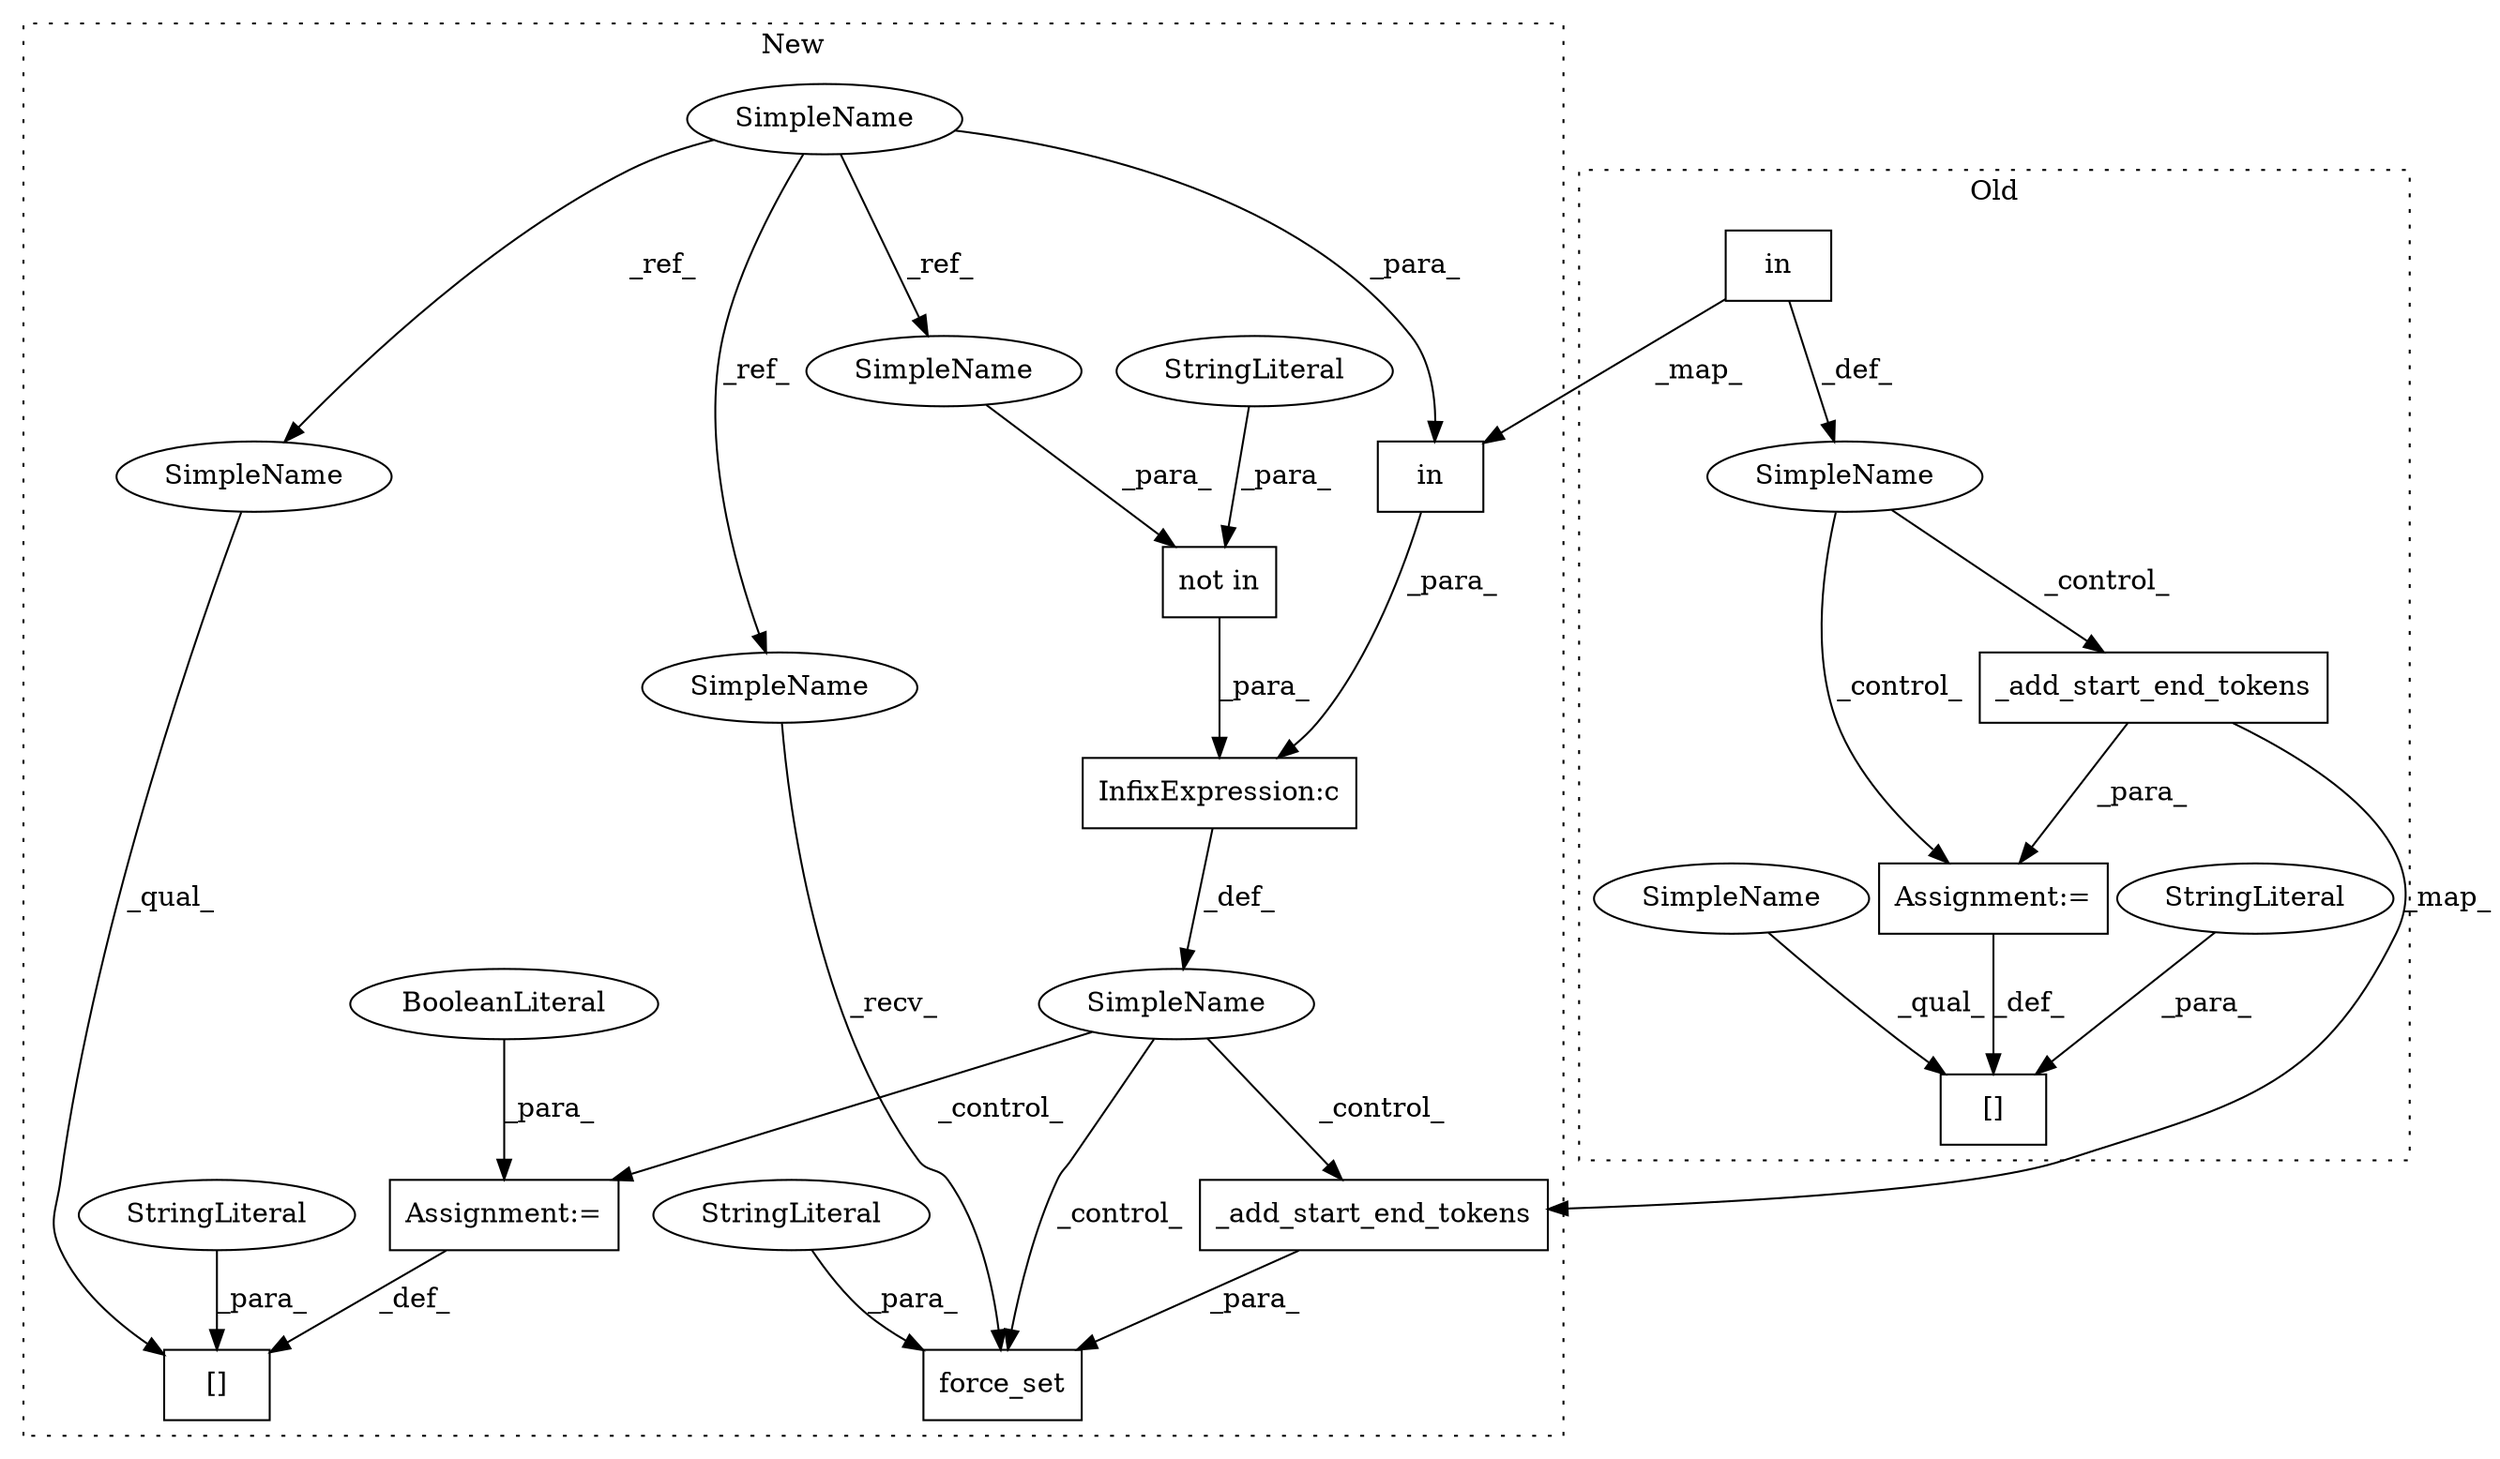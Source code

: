 digraph G {
subgraph cluster0 {
1 [label="[]" a="2" s="2602,2616" l="4,1" shape="box"];
4 [label="StringLiteral" a="45" s="2606" l="10" shape="ellipse"];
5 [label="Assignment:=" a="7" s="2617" l="1" shape="box"];
15 [label="_add_start_end_tokens" a="32" s="2623,2670" l="22,1" shape="box"];
17 [label="in" a="105" s="2575" l="17" shape="box"];
19 [label="SimpleName" a="42" s="" l="" shape="ellipse"];
23 [label="SimpleName" a="42" s="2602" l="3" shape="ellipse"];
label = "Old";
style="dotted";
}
subgraph cluster1 {
2 [label="force_set" a="32" s="2653,2727" l="10,1" shape="box"];
3 [label="StringLiteral" a="45" s="2663" l="10" shape="ellipse"];
6 [label="SimpleName" a="42" s="2523" l="3" shape="ellipse"];
7 [label="[]" a="2" s="2736,2764" l="4,1" shape="box"];
8 [label="not in" a="108" s="2603" l="35" shape="box"];
9 [label="SimpleName" a="42" s="" l="" shape="ellipse"];
10 [label="Assignment:=" a="7" s="2765" l="1" shape="box"];
11 [label="BooleanLiteral" a="9" s="2766" l="4" shape="ellipse"];
12 [label="StringLiteral" a="45" s="2603" l="24" shape="ellipse"];
13 [label="StringLiteral" a="45" s="2740" l="24" shape="ellipse"];
14 [label="InfixExpression:c" a="27" s="2594" l="4" shape="box"];
16 [label="_add_start_end_tokens" a="32" s="2679,2726" l="22,1" shape="box"];
18 [label="in" a="105" s="2576" l="17" shape="box"];
20 [label="SimpleName" a="42" s="2736" l="3" shape="ellipse"];
21 [label="SimpleName" a="42" s="2649" l="3" shape="ellipse"];
22 [label="SimpleName" a="42" s="2635" l="3" shape="ellipse"];
label = "New";
style="dotted";
}
3 -> 2 [label="_para_"];
4 -> 1 [label="_para_"];
5 -> 1 [label="_def_"];
6 -> 22 [label="_ref_"];
6 -> 18 [label="_para_"];
6 -> 20 [label="_ref_"];
6 -> 21 [label="_ref_"];
8 -> 14 [label="_para_"];
9 -> 2 [label="_control_"];
9 -> 16 [label="_control_"];
9 -> 10 [label="_control_"];
10 -> 7 [label="_def_"];
11 -> 10 [label="_para_"];
12 -> 8 [label="_para_"];
13 -> 7 [label="_para_"];
14 -> 9 [label="_def_"];
15 -> 5 [label="_para_"];
15 -> 16 [label="_map_"];
16 -> 2 [label="_para_"];
17 -> 18 [label="_map_"];
17 -> 19 [label="_def_"];
18 -> 14 [label="_para_"];
19 -> 5 [label="_control_"];
19 -> 15 [label="_control_"];
20 -> 7 [label="_qual_"];
21 -> 2 [label="_recv_"];
22 -> 8 [label="_para_"];
23 -> 1 [label="_qual_"];
}